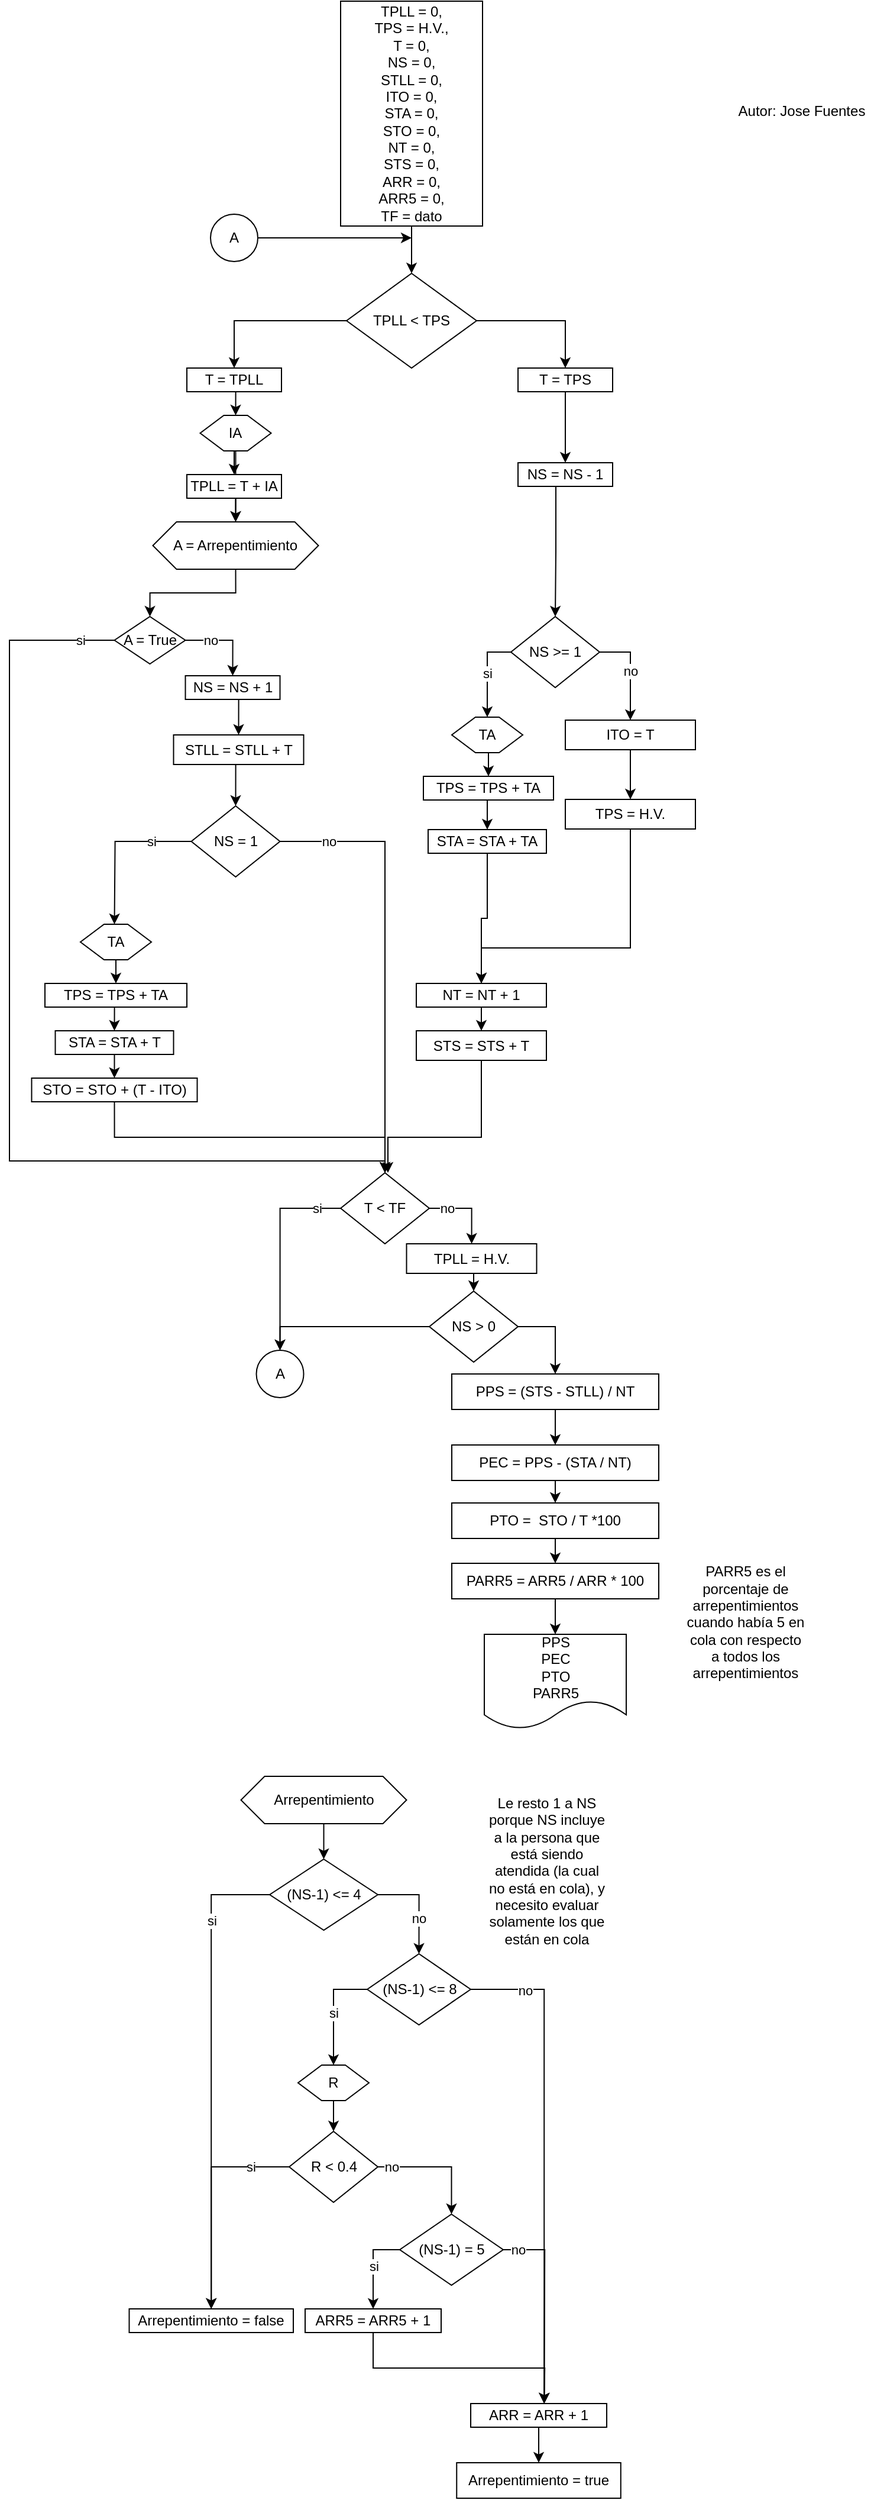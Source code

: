 <mxfile version="15.9.4" type="google"><diagram id="KjjXUdQQtuxZTNdw7Rff" name="Page-1"><mxGraphModel dx="1422" dy="1963" grid="1" gridSize="10" guides="1" tooltips="1" connect="1" arrows="1" fold="1" page="1" pageScale="1" pageWidth="827" pageHeight="1169" math="0" shadow="0"><root><mxCell id="0"/><mxCell id="1" parent="0"/><mxCell id="llTHKS9506BZBIEJDQ2D-16" style="edgeStyle=orthogonalEdgeStyle;rounded=0;orthogonalLoop=1;jettySize=auto;html=1;exitX=0.5;exitY=1;exitDx=0;exitDy=0;entryX=0.5;entryY=0;entryDx=0;entryDy=0;" parent="1" source="llTHKS9506BZBIEJDQ2D-1" target="llTHKS9506BZBIEJDQ2D-2" edge="1"><mxGeometry relative="1" as="geometry"/></mxCell><mxCell id="llTHKS9506BZBIEJDQ2D-1" value="&lt;div&gt;TPLL = 0,&lt;/div&gt;&lt;div&gt;TPS = H.V.,&lt;/div&gt;&lt;div&gt;T = 0,&lt;/div&gt;&lt;div&gt;NS = 0,&lt;/div&gt;&lt;div&gt;STLL = 0,&lt;/div&gt;&lt;div&gt;ITO = 0,&lt;/div&gt;&lt;div&gt;STA = 0,&lt;/div&gt;&lt;div&gt;STO = 0,&lt;/div&gt;&lt;div&gt;NT = 0,&lt;/div&gt;&lt;div&gt;STS = 0,&lt;/div&gt;&lt;div&gt;ARR = 0,&lt;/div&gt;&lt;div&gt;ARR5 = 0,&lt;/div&gt;&lt;div&gt;TF = dato&lt;/div&gt;" style="rounded=0;whiteSpace=wrap;html=1;" parent="1" vertex="1"><mxGeometry x="330" y="-20" width="120" height="190" as="geometry"/></mxCell><mxCell id="llTHKS9506BZBIEJDQ2D-17" style="edgeStyle=orthogonalEdgeStyle;rounded=0;orthogonalLoop=1;jettySize=auto;html=1;exitX=0;exitY=0.5;exitDx=0;exitDy=0;entryX=0.5;entryY=0;entryDx=0;entryDy=0;" parent="1" source="llTHKS9506BZBIEJDQ2D-2" target="llTHKS9506BZBIEJDQ2D-8" edge="1"><mxGeometry relative="1" as="geometry"/></mxCell><mxCell id="llTHKS9506BZBIEJDQ2D-29" style="edgeStyle=orthogonalEdgeStyle;rounded=0;orthogonalLoop=1;jettySize=auto;html=1;exitX=1;exitY=0.5;exitDx=0;exitDy=0;entryX=0.5;entryY=0;entryDx=0;entryDy=0;" parent="1" source="llTHKS9506BZBIEJDQ2D-2" target="llTHKS9506BZBIEJDQ2D-9" edge="1"><mxGeometry relative="1" as="geometry"/></mxCell><mxCell id="llTHKS9506BZBIEJDQ2D-2" value="TPLL &amp;lt; TPS" style="rhombus;whiteSpace=wrap;html=1;" parent="1" vertex="1"><mxGeometry x="335" y="210" width="110" height="80" as="geometry"/></mxCell><mxCell id="p_9N7UoRG4WsoQE6nf7j-8" style="edgeStyle=orthogonalEdgeStyle;rounded=0;orthogonalLoop=1;jettySize=auto;html=1;exitX=0.5;exitY=1;exitDx=0;exitDy=0;entryX=0.5;entryY=0;entryDx=0;entryDy=0;" parent="1" source="llTHKS9506BZBIEJDQ2D-5" target="p_9N7UoRG4WsoQE6nf7j-7" edge="1"><mxGeometry relative="1" as="geometry"/></mxCell><mxCell id="llTHKS9506BZBIEJDQ2D-5" value="A = Arrepentimiento" style="shape=hexagon;perimeter=hexagonPerimeter2;whiteSpace=wrap;html=1;fixedSize=1;" parent="1" vertex="1"><mxGeometry x="171.25" y="420" width="140" height="40" as="geometry"/></mxCell><mxCell id="llTHKS9506BZBIEJDQ2D-19" style="edgeStyle=orthogonalEdgeStyle;rounded=0;orthogonalLoop=1;jettySize=auto;html=1;exitX=0.5;exitY=1;exitDx=0;exitDy=0;entryX=0.5;entryY=0;entryDx=0;entryDy=0;" parent="1" source="llTHKS9506BZBIEJDQ2D-6" target="llTHKS9506BZBIEJDQ2D-11" edge="1"><mxGeometry relative="1" as="geometry"/></mxCell><mxCell id="wGoo2gETYuO_gwxTsxQn-8" value="" style="edgeStyle=orthogonalEdgeStyle;rounded=0;orthogonalLoop=1;jettySize=auto;html=1;" parent="1" source="llTHKS9506BZBIEJDQ2D-6" target="llTHKS9506BZBIEJDQ2D-5" edge="1"><mxGeometry relative="1" as="geometry"/></mxCell><mxCell id="llTHKS9506BZBIEJDQ2D-6" value="IA" style="shape=hexagon;perimeter=hexagonPerimeter2;whiteSpace=wrap;html=1;fixedSize=1;" parent="1" vertex="1"><mxGeometry x="211.25" y="330" width="60" height="30" as="geometry"/></mxCell><mxCell id="llTHKS9506BZBIEJDQ2D-18" style="edgeStyle=orthogonalEdgeStyle;rounded=0;orthogonalLoop=1;jettySize=auto;html=1;exitX=0.5;exitY=1;exitDx=0;exitDy=0;entryX=0.5;entryY=0;entryDx=0;entryDy=0;" parent="1" source="llTHKS9506BZBIEJDQ2D-8" target="llTHKS9506BZBIEJDQ2D-6" edge="1"><mxGeometry relative="1" as="geometry"/></mxCell><mxCell id="llTHKS9506BZBIEJDQ2D-8" value="T = TPLL" style="rounded=0;whiteSpace=wrap;html=1;" parent="1" vertex="1"><mxGeometry x="200" y="290" width="80" height="20" as="geometry"/></mxCell><mxCell id="Xte7hCSfX5nE63o1tOf_-13" style="edgeStyle=orthogonalEdgeStyle;rounded=0;orthogonalLoop=1;jettySize=auto;html=1;exitX=0.5;exitY=1;exitDx=0;exitDy=0;entryX=0.5;entryY=0;entryDx=0;entryDy=0;" parent="1" source="llTHKS9506BZBIEJDQ2D-9" target="Xte7hCSfX5nE63o1tOf_-7" edge="1"><mxGeometry relative="1" as="geometry"/></mxCell><mxCell id="llTHKS9506BZBIEJDQ2D-9" value="T = TPS" style="rounded=0;whiteSpace=wrap;html=1;" parent="1" vertex="1"><mxGeometry x="480" y="290" width="80" height="20" as="geometry"/></mxCell><mxCell id="llTHKS9506BZBIEJDQ2D-20" style="edgeStyle=orthogonalEdgeStyle;rounded=0;orthogonalLoop=1;jettySize=auto;html=1;exitX=0.5;exitY=1;exitDx=0;exitDy=0;entryX=0.5;entryY=0;entryDx=0;entryDy=0;" parent="1" source="llTHKS9506BZBIEJDQ2D-11" target="llTHKS9506BZBIEJDQ2D-5" edge="1"><mxGeometry relative="1" as="geometry"><mxPoint x="241.25" y="440" as="targetPoint"/></mxGeometry></mxCell><mxCell id="llTHKS9506BZBIEJDQ2D-11" value="TPLL = T + IA" style="rounded=0;whiteSpace=wrap;html=1;" parent="1" vertex="1"><mxGeometry x="200" y="380" width="80" height="20" as="geometry"/></mxCell><mxCell id="llTHKS9506BZBIEJDQ2D-24" value="si" style="edgeStyle=orthogonalEdgeStyle;rounded=0;orthogonalLoop=1;jettySize=auto;html=1;exitX=0;exitY=0.5;exitDx=0;exitDy=0;entryX=0.25;entryY=0;entryDx=0;entryDy=0;" parent="1" source="llTHKS9506BZBIEJDQ2D-12" edge="1"><mxGeometry x="-0.5" relative="1" as="geometry"><mxPoint x="138.75" y="760" as="targetPoint"/><mxPoint as="offset"/></mxGeometry></mxCell><mxCell id="llTHKS9506BZBIEJDQ2D-25" value="no" style="edgeStyle=orthogonalEdgeStyle;rounded=0;orthogonalLoop=1;jettySize=auto;html=1;exitX=1;exitY=0.5;exitDx=0;exitDy=0;entryX=0.5;entryY=0;entryDx=0;entryDy=0;" parent="1" source="llTHKS9506BZBIEJDQ2D-12" target="Xte7hCSfX5nE63o1tOf_-15" edge="1"><mxGeometry x="-0.776" relative="1" as="geometry"><mxPoint x="341.25" y="760" as="targetPoint"/><mxPoint as="offset"/></mxGeometry></mxCell><mxCell id="llTHKS9506BZBIEJDQ2D-12" value="NS = 1" style="rhombus;whiteSpace=wrap;html=1;" parent="1" vertex="1"><mxGeometry x="203.75" y="660" width="75" height="60" as="geometry"/></mxCell><mxCell id="Xte7hCSfX5nE63o1tOf_-38" style="edgeStyle=orthogonalEdgeStyle;rounded=0;orthogonalLoop=1;jettySize=auto;html=1;exitX=0.5;exitY=1;exitDx=0;exitDy=0;entryX=0.5;entryY=0;entryDx=0;entryDy=0;" parent="1" source="Xte7hCSfX5nE63o1tOf_-1" target="Xte7hCSfX5nE63o1tOf_-29" edge="1"><mxGeometry relative="1" as="geometry"><mxPoint x="237.7" y="566" as="targetPoint"/></mxGeometry></mxCell><mxCell id="Xte7hCSfX5nE63o1tOf_-1" value="NS = NS + 1" style="rounded=0;whiteSpace=wrap;html=1;" parent="1" vertex="1"><mxGeometry x="198.75" y="550" width="80" height="20" as="geometry"/></mxCell><mxCell id="Xte7hCSfX5nE63o1tOf_-6" style="edgeStyle=orthogonalEdgeStyle;rounded=0;orthogonalLoop=1;jettySize=auto;html=1;exitX=0.375;exitY=1;exitDx=0;exitDy=0;entryX=0.5;entryY=0;entryDx=0;entryDy=0;" parent="1" source="Xte7hCSfX5nE63o1tOf_-4" target="Xte7hCSfX5nE63o1tOf_-5" edge="1"><mxGeometry relative="1" as="geometry"/></mxCell><mxCell id="Xte7hCSfX5nE63o1tOf_-4" value="TA" style="shape=hexagon;perimeter=hexagonPerimeter2;whiteSpace=wrap;html=1;fixedSize=1;" parent="1" vertex="1"><mxGeometry x="110" y="760" width="60" height="30" as="geometry"/></mxCell><mxCell id="Xte7hCSfX5nE63o1tOf_-48" style="edgeStyle=orthogonalEdgeStyle;rounded=0;orthogonalLoop=1;jettySize=auto;html=1;exitX=0.5;exitY=1;exitDx=0;exitDy=0;entryX=0.5;entryY=0;entryDx=0;entryDy=0;" parent="1" source="Xte7hCSfX5nE63o1tOf_-5" target="Xte7hCSfX5nE63o1tOf_-45" edge="1"><mxGeometry relative="1" as="geometry"/></mxCell><mxCell id="Xte7hCSfX5nE63o1tOf_-5" value="TPS = TPS + TA" style="rounded=0;whiteSpace=wrap;html=1;" parent="1" vertex="1"><mxGeometry x="80" y="810" width="120" height="20" as="geometry"/></mxCell><mxCell id="p_9N7UoRG4WsoQE6nf7j-3" style="edgeStyle=orthogonalEdgeStyle;rounded=0;orthogonalLoop=1;jettySize=auto;html=1;exitX=0.5;exitY=1;exitDx=0;exitDy=0;entryX=0.5;entryY=0;entryDx=0;entryDy=0;" parent="1" source="Xte7hCSfX5nE63o1tOf_-7" target="Xte7hCSfX5nE63o1tOf_-8" edge="1"><mxGeometry relative="1" as="geometry"><Array as="points"><mxPoint x="512" y="390"/><mxPoint x="512" y="445"/></Array></mxGeometry></mxCell><mxCell id="Xte7hCSfX5nE63o1tOf_-7" value="NS = NS - 1" style="rounded=0;whiteSpace=wrap;html=1;" parent="1" vertex="1"><mxGeometry x="480" y="370" width="80" height="20" as="geometry"/></mxCell><mxCell id="Xte7hCSfX5nE63o1tOf_-12" value="si" style="edgeStyle=orthogonalEdgeStyle;rounded=0;orthogonalLoop=1;jettySize=auto;html=1;exitX=0;exitY=0.5;exitDx=0;exitDy=0;entryX=0.5;entryY=0;entryDx=0;entryDy=0;" parent="1" source="Xte7hCSfX5nE63o1tOf_-8" target="Xte7hCSfX5nE63o1tOf_-10" edge="1"><mxGeometry relative="1" as="geometry"/></mxCell><mxCell id="Xte7hCSfX5nE63o1tOf_-56" value="no" style="edgeStyle=orthogonalEdgeStyle;rounded=0;orthogonalLoop=1;jettySize=auto;html=1;exitX=1;exitY=0.5;exitDx=0;exitDy=0;" parent="1" source="Xte7hCSfX5nE63o1tOf_-8" target="Xte7hCSfX5nE63o1tOf_-55" edge="1"><mxGeometry relative="1" as="geometry"/></mxCell><mxCell id="Xte7hCSfX5nE63o1tOf_-8" value="NS &amp;gt;= 1" style="rhombus;whiteSpace=wrap;html=1;" parent="1" vertex="1"><mxGeometry x="474" y="500" width="75" height="60" as="geometry"/></mxCell><mxCell id="Xte7hCSfX5nE63o1tOf_-9" style="edgeStyle=orthogonalEdgeStyle;rounded=0;orthogonalLoop=1;jettySize=auto;html=1;exitX=0.375;exitY=1;exitDx=0;exitDy=0;entryX=0.5;entryY=0;entryDx=0;entryDy=0;" parent="1" source="Xte7hCSfX5nE63o1tOf_-10" target="Xte7hCSfX5nE63o1tOf_-11" edge="1"><mxGeometry relative="1" as="geometry"/></mxCell><mxCell id="Xte7hCSfX5nE63o1tOf_-10" value="TA" style="shape=hexagon;perimeter=hexagonPerimeter2;whiteSpace=wrap;html=1;fixedSize=1;" parent="1" vertex="1"><mxGeometry x="424" y="585" width="60" height="30" as="geometry"/></mxCell><mxCell id="Xte7hCSfX5nE63o1tOf_-51" style="edgeStyle=orthogonalEdgeStyle;rounded=0;orthogonalLoop=1;jettySize=auto;html=1;exitX=0.5;exitY=1;exitDx=0;exitDy=0;entryX=0.5;entryY=0;entryDx=0;entryDy=0;" parent="1" source="Xte7hCSfX5nE63o1tOf_-11" target="Xte7hCSfX5nE63o1tOf_-50" edge="1"><mxGeometry relative="1" as="geometry"/></mxCell><mxCell id="Xte7hCSfX5nE63o1tOf_-11" value="TPS = TPS + TA" style="rounded=0;whiteSpace=wrap;html=1;" parent="1" vertex="1"><mxGeometry x="400" y="635" width="110" height="20" as="geometry"/></mxCell><mxCell id="Xte7hCSfX5nE63o1tOf_-22" value="si" style="edgeStyle=orthogonalEdgeStyle;rounded=0;orthogonalLoop=1;jettySize=auto;html=1;exitX=0;exitY=0.5;exitDx=0;exitDy=0;" parent="1" source="Xte7hCSfX5nE63o1tOf_-15" target="Xte7hCSfX5nE63o1tOf_-21" edge="1"><mxGeometry x="-0.766" relative="1" as="geometry"><mxPoint as="offset"/></mxGeometry></mxCell><mxCell id="LgOKiplQF2iQAymvNKZ5-2" value="no" style="edgeStyle=orthogonalEdgeStyle;rounded=0;orthogonalLoop=1;jettySize=auto;html=1;exitX=1;exitY=0.5;exitDx=0;exitDy=0;" parent="1" source="Xte7hCSfX5nE63o1tOf_-15" target="wGoo2gETYuO_gwxTsxQn-9" edge="1"><mxGeometry x="-0.544" relative="1" as="geometry"><mxPoint as="offset"/></mxGeometry></mxCell><mxCell id="Xte7hCSfX5nE63o1tOf_-15" value="T &amp;lt; TF" style="rhombus;whiteSpace=wrap;html=1;" parent="1" vertex="1"><mxGeometry x="330" y="970" width="75" height="60" as="geometry"/></mxCell><mxCell id="Xte7hCSfX5nE63o1tOf_-20" style="edgeStyle=orthogonalEdgeStyle;rounded=0;orthogonalLoop=1;jettySize=auto;html=1;exitX=1;exitY=0.5;exitDx=0;exitDy=0;" parent="1" source="Xte7hCSfX5nE63o1tOf_-19" edge="1"><mxGeometry relative="1" as="geometry"><mxPoint x="390" y="180" as="targetPoint"/></mxGeometry></mxCell><mxCell id="Xte7hCSfX5nE63o1tOf_-19" value="A" style="ellipse;whiteSpace=wrap;html=1;aspect=fixed;" parent="1" vertex="1"><mxGeometry x="220" y="160" width="40" height="40" as="geometry"/></mxCell><mxCell id="Xte7hCSfX5nE63o1tOf_-21" value="A" style="ellipse;whiteSpace=wrap;html=1;aspect=fixed;" parent="1" vertex="1"><mxGeometry x="258.75" y="1120" width="40" height="40" as="geometry"/></mxCell><mxCell id="Xte7hCSfX5nE63o1tOf_-24" style="edgeStyle=orthogonalEdgeStyle;rounded=0;orthogonalLoop=1;jettySize=auto;html=1;exitX=0;exitY=0.5;exitDx=0;exitDy=0;entryX=0.5;entryY=0;entryDx=0;entryDy=0;" parent="1" source="Xte7hCSfX5nE63o1tOf_-23" target="Xte7hCSfX5nE63o1tOf_-21" edge="1"><mxGeometry relative="1" as="geometry"/></mxCell><mxCell id="Xte7hCSfX5nE63o1tOf_-64" style="edgeStyle=orthogonalEdgeStyle;rounded=0;orthogonalLoop=1;jettySize=auto;html=1;exitX=1;exitY=0.5;exitDx=0;exitDy=0;entryX=0.5;entryY=0;entryDx=0;entryDy=0;" parent="1" source="Xte7hCSfX5nE63o1tOf_-23" target="Xte7hCSfX5nE63o1tOf_-44" edge="1"><mxGeometry relative="1" as="geometry"/></mxCell><mxCell id="Xte7hCSfX5nE63o1tOf_-23" value="NS &amp;gt; 0" style="rhombus;whiteSpace=wrap;html=1;" parent="1" vertex="1"><mxGeometry x="405" y="1070" width="75" height="60" as="geometry"/></mxCell><mxCell id="Xte7hCSfX5nE63o1tOf_-28" value="PPS&lt;br&gt;PEC&lt;br&gt;PTO&lt;br&gt;PARR5" style="shape=document;whiteSpace=wrap;html=1;boundedLbl=1;" parent="1" vertex="1"><mxGeometry x="451.5" y="1360" width="120" height="80" as="geometry"/></mxCell><mxCell id="Xte7hCSfX5nE63o1tOf_-32" style="edgeStyle=orthogonalEdgeStyle;rounded=0;orthogonalLoop=1;jettySize=auto;html=1;exitX=0.5;exitY=1;exitDx=0;exitDy=0;entryX=0.5;entryY=0;entryDx=0;entryDy=0;" parent="1" source="Xte7hCSfX5nE63o1tOf_-29" target="llTHKS9506BZBIEJDQ2D-12" edge="1"><mxGeometry relative="1" as="geometry"/></mxCell><mxCell id="Xte7hCSfX5nE63o1tOf_-29" value="STLL = STLL + T" style="rounded=0;whiteSpace=wrap;html=1;" parent="1" vertex="1"><mxGeometry x="188.75" y="600" width="110" height="25" as="geometry"/></mxCell><mxCell id="p_9N7UoRG4WsoQE6nf7j-16" style="edgeStyle=orthogonalEdgeStyle;rounded=0;orthogonalLoop=1;jettySize=auto;html=1;" parent="1" source="Xte7hCSfX5nE63o1tOf_-30" edge="1"><mxGeometry relative="1" as="geometry"><mxPoint x="370" y="970" as="targetPoint"/><Array as="points"><mxPoint x="449" y="940"/><mxPoint x="370" y="940"/></Array></mxGeometry></mxCell><mxCell id="Xte7hCSfX5nE63o1tOf_-30" value="STS = STS + T" style="rounded=0;whiteSpace=wrap;html=1;" parent="1" vertex="1"><mxGeometry x="394" y="850" width="110" height="25" as="geometry"/></mxCell><mxCell id="Xte7hCSfX5nE63o1tOf_-65" style="edgeStyle=orthogonalEdgeStyle;rounded=0;orthogonalLoop=1;jettySize=auto;html=1;exitX=0.5;exitY=1;exitDx=0;exitDy=0;entryX=0.5;entryY=0;entryDx=0;entryDy=0;" parent="1" source="Xte7hCSfX5nE63o1tOf_-44" target="Xte7hCSfX5nE63o1tOf_-54" edge="1"><mxGeometry relative="1" as="geometry"/></mxCell><mxCell id="Xte7hCSfX5nE63o1tOf_-44" value="PPS = (STS - STLL) / NT" style="rounded=0;whiteSpace=wrap;html=1;" parent="1" vertex="1"><mxGeometry x="424" y="1140" width="175" height="30" as="geometry"/></mxCell><mxCell id="Xte7hCSfX5nE63o1tOf_-59" style="edgeStyle=orthogonalEdgeStyle;rounded=0;orthogonalLoop=1;jettySize=auto;html=1;exitX=0.5;exitY=1;exitDx=0;exitDy=0;entryX=0.5;entryY=0;entryDx=0;entryDy=0;" parent="1" source="Xte7hCSfX5nE63o1tOf_-45" target="Xte7hCSfX5nE63o1tOf_-58" edge="1"><mxGeometry relative="1" as="geometry"/></mxCell><mxCell id="Xte7hCSfX5nE63o1tOf_-45" value="STA = STA + T" style="rounded=0;whiteSpace=wrap;html=1;" parent="1" vertex="1"><mxGeometry x="88.75" y="850" width="100" height="20" as="geometry"/></mxCell><mxCell id="p_9N7UoRG4WsoQE6nf7j-5" style="edgeStyle=orthogonalEdgeStyle;rounded=0;orthogonalLoop=1;jettySize=auto;html=1;exitX=0.5;exitY=1;exitDx=0;exitDy=0;entryX=0.5;entryY=0;entryDx=0;entryDy=0;" parent="1" source="Xte7hCSfX5nE63o1tOf_-49" target="p_9N7UoRG4WsoQE6nf7j-4" edge="1"><mxGeometry relative="1" as="geometry"/></mxCell><mxCell id="Xte7hCSfX5nE63o1tOf_-49" value="PTO =&amp;nbsp; STO / T *100" style="rounded=0;whiteSpace=wrap;html=1;" parent="1" vertex="1"><mxGeometry x="424" y="1249" width="175" height="30" as="geometry"/></mxCell><mxCell id="Xte7hCSfX5nE63o1tOf_-62" style="edgeStyle=orthogonalEdgeStyle;rounded=0;orthogonalLoop=1;jettySize=auto;html=1;exitX=0.5;exitY=1;exitDx=0;exitDy=0;entryX=0.5;entryY=0;entryDx=0;entryDy=0;" parent="1" source="Xte7hCSfX5nE63o1tOf_-50" target="p_9N7UoRG4WsoQE6nf7j-2" edge="1"><mxGeometry relative="1" as="geometry"><mxPoint x="450" y="720" as="targetPoint"/></mxGeometry></mxCell><mxCell id="Xte7hCSfX5nE63o1tOf_-50" value="STA = STA + TA" style="rounded=0;whiteSpace=wrap;html=1;" parent="1" vertex="1"><mxGeometry x="404" y="680" width="100" height="20" as="geometry"/></mxCell><mxCell id="Xte7hCSfX5nE63o1tOf_-66" style="edgeStyle=orthogonalEdgeStyle;rounded=0;orthogonalLoop=1;jettySize=auto;html=1;exitX=0.5;exitY=1;exitDx=0;exitDy=0;entryX=0.5;entryY=0;entryDx=0;entryDy=0;" parent="1" source="Xte7hCSfX5nE63o1tOf_-54" target="Xte7hCSfX5nE63o1tOf_-49" edge="1"><mxGeometry relative="1" as="geometry"/></mxCell><mxCell id="Xte7hCSfX5nE63o1tOf_-54" value="PEC = PPS - (STA / NT)" style="rounded=0;whiteSpace=wrap;html=1;" parent="1" vertex="1"><mxGeometry x="424" y="1200" width="175" height="30" as="geometry"/></mxCell><mxCell id="p_9N7UoRG4WsoQE6nf7j-14" style="edgeStyle=orthogonalEdgeStyle;rounded=0;orthogonalLoop=1;jettySize=auto;html=1;exitX=0.5;exitY=1;exitDx=0;exitDy=0;" parent="1" source="Xte7hCSfX5nE63o1tOf_-55" target="p_9N7UoRG4WsoQE6nf7j-1" edge="1"><mxGeometry relative="1" as="geometry"/></mxCell><mxCell id="Xte7hCSfX5nE63o1tOf_-55" value="ITO = T" style="rounded=0;whiteSpace=wrap;html=1;" parent="1" vertex="1"><mxGeometry x="520" y="587.5" width="110" height="25" as="geometry"/></mxCell><mxCell id="Xte7hCSfX5nE63o1tOf_-60" style="edgeStyle=orthogonalEdgeStyle;rounded=0;orthogonalLoop=1;jettySize=auto;html=1;exitX=0.5;exitY=1;exitDx=0;exitDy=0;entryX=0.5;entryY=0;entryDx=0;entryDy=0;" parent="1" source="Xte7hCSfX5nE63o1tOf_-58" target="Xte7hCSfX5nE63o1tOf_-15" edge="1"><mxGeometry relative="1" as="geometry"/></mxCell><mxCell id="Xte7hCSfX5nE63o1tOf_-58" value="STO = STO + (T - ITO)" style="rounded=0;whiteSpace=wrap;html=1;fillColor=#FFFFFF;" parent="1" vertex="1"><mxGeometry x="68.75" y="890" width="140" height="20" as="geometry"/></mxCell><mxCell id="p_9N7UoRG4WsoQE6nf7j-15" style="edgeStyle=orthogonalEdgeStyle;rounded=0;orthogonalLoop=1;jettySize=auto;html=1;exitX=0.5;exitY=1;exitDx=0;exitDy=0;entryX=0.5;entryY=0;entryDx=0;entryDy=0;" parent="1" source="p_9N7UoRG4WsoQE6nf7j-1" target="p_9N7UoRG4WsoQE6nf7j-2" edge="1"><mxGeometry relative="1" as="geometry"><Array as="points"><mxPoint x="575" y="780"/><mxPoint x="449" y="780"/></Array></mxGeometry></mxCell><mxCell id="p_9N7UoRG4WsoQE6nf7j-1" value="TPS = H.V." style="rounded=0;whiteSpace=wrap;html=1;" parent="1" vertex="1"><mxGeometry x="520" y="654.5" width="110" height="25" as="geometry"/></mxCell><mxCell id="p_9N7UoRG4WsoQE6nf7j-13" style="edgeStyle=orthogonalEdgeStyle;rounded=0;orthogonalLoop=1;jettySize=auto;html=1;exitX=0.5;exitY=1;exitDx=0;exitDy=0;entryX=0.5;entryY=0;entryDx=0;entryDy=0;" parent="1" source="p_9N7UoRG4WsoQE6nf7j-2" target="Xte7hCSfX5nE63o1tOf_-30" edge="1"><mxGeometry relative="1" as="geometry"/></mxCell><mxCell id="p_9N7UoRG4WsoQE6nf7j-2" value="NT = NT + 1" style="rounded=0;whiteSpace=wrap;html=1;" parent="1" vertex="1"><mxGeometry x="394" y="810" width="110" height="20" as="geometry"/></mxCell><mxCell id="p_9N7UoRG4WsoQE6nf7j-6" style="edgeStyle=orthogonalEdgeStyle;rounded=0;orthogonalLoop=1;jettySize=auto;html=1;exitX=0.5;exitY=1;exitDx=0;exitDy=0;entryX=0.5;entryY=0;entryDx=0;entryDy=0;" parent="1" source="p_9N7UoRG4WsoQE6nf7j-4" target="Xte7hCSfX5nE63o1tOf_-28" edge="1"><mxGeometry relative="1" as="geometry"/></mxCell><mxCell id="p_9N7UoRG4WsoQE6nf7j-4" value="PARR5 = ARR5 / ARR * 100" style="rounded=0;whiteSpace=wrap;html=1;" parent="1" vertex="1"><mxGeometry x="424" y="1300" width="175" height="30" as="geometry"/></mxCell><mxCell id="p_9N7UoRG4WsoQE6nf7j-9" value="no" style="edgeStyle=orthogonalEdgeStyle;rounded=0;orthogonalLoop=1;jettySize=auto;html=1;exitX=1;exitY=0.5;exitDx=0;exitDy=0;entryX=0.5;entryY=0;entryDx=0;entryDy=0;" parent="1" source="p_9N7UoRG4WsoQE6nf7j-7" target="Xte7hCSfX5nE63o1tOf_-1" edge="1"><mxGeometry x="-0.393" relative="1" as="geometry"><mxPoint as="offset"/></mxGeometry></mxCell><mxCell id="p_9N7UoRG4WsoQE6nf7j-10" value="si" style="edgeStyle=orthogonalEdgeStyle;rounded=0;orthogonalLoop=1;jettySize=auto;html=1;exitX=0;exitY=0.5;exitDx=0;exitDy=0;entryX=0.5;entryY=0;entryDx=0;entryDy=0;" parent="1" source="p_9N7UoRG4WsoQE6nf7j-7" target="Xte7hCSfX5nE63o1tOf_-15" edge="1"><mxGeometry x="-0.933" relative="1" as="geometry"><Array as="points"><mxPoint x="50" y="520"/><mxPoint x="50" y="960"/><mxPoint x="368" y="960"/></Array><mxPoint as="offset"/></mxGeometry></mxCell><mxCell id="p_9N7UoRG4WsoQE6nf7j-7" value="A = True" style="rhombus;whiteSpace=wrap;html=1;" parent="1" vertex="1"><mxGeometry x="138.75" y="500" width="60" height="40" as="geometry"/></mxCell><mxCell id="p_9N7UoRG4WsoQE6nf7j-28" style="edgeStyle=orthogonalEdgeStyle;rounded=0;orthogonalLoop=1;jettySize=auto;html=1;exitX=0.5;exitY=1;exitDx=0;exitDy=0;entryX=0.5;entryY=0;entryDx=0;entryDy=0;" parent="1" source="p_9N7UoRG4WsoQE6nf7j-19" target="p_9N7UoRG4WsoQE6nf7j-21" edge="1"><mxGeometry relative="1" as="geometry"/></mxCell><mxCell id="p_9N7UoRG4WsoQE6nf7j-19" value="Arrepentimiento" style="shape=hexagon;perimeter=hexagonPerimeter2;whiteSpace=wrap;html=1;fixedSize=1;" parent="1" vertex="1"><mxGeometry x="245.75" y="1480" width="140" height="40" as="geometry"/></mxCell><mxCell id="p_9N7UoRG4WsoQE6nf7j-29" style="edgeStyle=orthogonalEdgeStyle;rounded=0;orthogonalLoop=1;jettySize=auto;html=1;exitX=0.5;exitY=1;exitDx=0;exitDy=0;entryX=0.5;entryY=0;entryDx=0;entryDy=0;" parent="1" source="p_9N7UoRG4WsoQE6nf7j-20" target="p_9N7UoRG4WsoQE6nf7j-27" edge="1"><mxGeometry relative="1" as="geometry"/></mxCell><mxCell id="p_9N7UoRG4WsoQE6nf7j-20" value="R" style="shape=hexagon;perimeter=hexagonPerimeter2;whiteSpace=wrap;html=1;fixedSize=1;" parent="1" vertex="1"><mxGeometry x="294" y="1724" width="60" height="30" as="geometry"/></mxCell><mxCell id="p_9N7UoRG4WsoQE6nf7j-24" value="no" style="edgeStyle=orthogonalEdgeStyle;rounded=0;orthogonalLoop=1;jettySize=auto;html=1;exitX=1;exitY=0.5;exitDx=0;exitDy=0;entryX=0.5;entryY=0;entryDx=0;entryDy=0;" parent="1" source="p_9N7UoRG4WsoQE6nf7j-21" target="p_9N7UoRG4WsoQE6nf7j-23" edge="1"><mxGeometry x="0.293" relative="1" as="geometry"><mxPoint as="offset"/></mxGeometry></mxCell><mxCell id="p_9N7UoRG4WsoQE6nf7j-33" value="si" style="edgeStyle=orthogonalEdgeStyle;rounded=0;orthogonalLoop=1;jettySize=auto;html=1;exitX=0;exitY=0.5;exitDx=0;exitDy=0;entryX=0.5;entryY=0;entryDx=0;entryDy=0;" parent="1" source="p_9N7UoRG4WsoQE6nf7j-21" target="p_9N7UoRG4WsoQE6nf7j-32" edge="1"><mxGeometry x="-0.643" relative="1" as="geometry"><mxPoint x="243.745" y="1630" as="targetPoint"/><mxPoint as="offset"/></mxGeometry></mxCell><mxCell id="p_9N7UoRG4WsoQE6nf7j-21" value="(NS-1) &amp;lt;= 4" style="rhombus;whiteSpace=wrap;html=1;" parent="1" vertex="1"><mxGeometry x="270" y="1550" width="91.5" height="60" as="geometry"/></mxCell><mxCell id="p_9N7UoRG4WsoQE6nf7j-26" value="si" style="edgeStyle=orthogonalEdgeStyle;rounded=0;orthogonalLoop=1;jettySize=auto;html=1;exitX=0;exitY=0.5;exitDx=0;exitDy=0;entryX=0.5;entryY=0;entryDx=0;entryDy=0;" parent="1" source="p_9N7UoRG4WsoQE6nf7j-23" target="p_9N7UoRG4WsoQE6nf7j-20" edge="1"><mxGeometry x="0.049" relative="1" as="geometry"><mxPoint as="offset"/></mxGeometry></mxCell><mxCell id="p_9N7UoRG4WsoQE6nf7j-34" value="no" style="edgeStyle=orthogonalEdgeStyle;rounded=0;orthogonalLoop=1;jettySize=auto;html=1;exitX=1;exitY=0.5;exitDx=0;exitDy=0;entryX=0.5;entryY=0;entryDx=0;entryDy=0;" parent="1" source="p_9N7UoRG4WsoQE6nf7j-23" edge="1"><mxGeometry x="-0.779" y="-1" relative="1" as="geometry"><mxPoint x="502.125" y="2010" as="targetPoint"/><Array as="points"><mxPoint x="502" y="1660"/></Array><mxPoint as="offset"/></mxGeometry></mxCell><mxCell id="p_9N7UoRG4WsoQE6nf7j-23" value="(NS-1) &amp;lt;= 8" style="rhombus;whiteSpace=wrap;html=1;" parent="1" vertex="1"><mxGeometry x="352.5" y="1630" width="87.5" height="60" as="geometry"/></mxCell><mxCell id="p_9N7UoRG4WsoQE6nf7j-35" value="no" style="edgeStyle=orthogonalEdgeStyle;rounded=0;orthogonalLoop=1;jettySize=auto;html=1;exitX=1;exitY=0.5;exitDx=0;exitDy=0;" parent="1" source="p_9N7UoRG4WsoQE6nf7j-27" target="p_9N7UoRG4WsoQE6nf7j-40" edge="1"><mxGeometry x="-0.78" relative="1" as="geometry"><mxPoint x="450" y="1890.0" as="targetPoint"/><mxPoint as="offset"/></mxGeometry></mxCell><mxCell id="p_9N7UoRG4WsoQE6nf7j-36" value="si" style="edgeStyle=orthogonalEdgeStyle;rounded=0;orthogonalLoop=1;jettySize=auto;html=1;exitX=0;exitY=0.5;exitDx=0;exitDy=0;entryX=0.5;entryY=0;entryDx=0;entryDy=0;" parent="1" source="p_9N7UoRG4WsoQE6nf7j-27" target="p_9N7UoRG4WsoQE6nf7j-32" edge="1"><mxGeometry x="-0.644" relative="1" as="geometry"><Array as="points"><mxPoint x="221" y="1810"/></Array><mxPoint as="offset"/></mxGeometry></mxCell><mxCell id="p_9N7UoRG4WsoQE6nf7j-27" value="R &amp;lt; 0.4" style="rhombus;whiteSpace=wrap;html=1;" parent="1" vertex="1"><mxGeometry x="286.5" y="1780" width="75" height="60" as="geometry"/></mxCell><mxCell id="p_9N7UoRG4WsoQE6nf7j-32" value="Arrepentimiento&amp;nbsp;= false" style="rounded=0;whiteSpace=wrap;html=1;" parent="1" vertex="1"><mxGeometry x="151.25" y="1930" width="138.75" height="20" as="geometry"/></mxCell><mxCell id="p_9N7UoRG4WsoQE6nf7j-37" value="Autor: Jose Fuentes" style="text;html=1;strokeColor=none;fillColor=none;align=center;verticalAlign=middle;whiteSpace=wrap;rounded=0;" parent="1" vertex="1"><mxGeometry x="660" y="30" width="120" height="85" as="geometry"/></mxCell><mxCell id="p_9N7UoRG4WsoQE6nf7j-38" value="Le resto 1 a NS porque NS incluye a la persona que está siendo atendida (la cual no está en cola), y necesito evaluar solamente los que están en cola" style="text;html=1;strokeColor=none;fillColor=none;align=center;verticalAlign=middle;whiteSpace=wrap;rounded=0;" parent="1" vertex="1"><mxGeometry x="451.5" y="1500" width="105" height="120" as="geometry"/></mxCell><mxCell id="p_9N7UoRG4WsoQE6nf7j-43" value="si" style="edgeStyle=orthogonalEdgeStyle;rounded=0;orthogonalLoop=1;jettySize=auto;html=1;exitX=0;exitY=0.5;exitDx=0;exitDy=0;" parent="1" source="p_9N7UoRG4WsoQE6nf7j-40" target="p_9N7UoRG4WsoQE6nf7j-41" edge="1"><mxGeometry relative="1" as="geometry"/></mxCell><mxCell id="p_9N7UoRG4WsoQE6nf7j-44" value="no" style="edgeStyle=orthogonalEdgeStyle;rounded=0;orthogonalLoop=1;jettySize=auto;html=1;exitX=1;exitY=0.5;exitDx=0;exitDy=0;entryX=0.5;entryY=0;entryDx=0;entryDy=0;" parent="1" source="p_9N7UoRG4WsoQE6nf7j-40" edge="1"><mxGeometry x="-0.848" relative="1" as="geometry"><mxPoint x="502.125" y="2010" as="targetPoint"/><mxPoint as="offset"/></mxGeometry></mxCell><mxCell id="p_9N7UoRG4WsoQE6nf7j-40" value="(NS-1) = 5" style="rhombus;whiteSpace=wrap;html=1;" parent="1" vertex="1"><mxGeometry x="380" y="1850" width="87.5" height="60" as="geometry"/></mxCell><mxCell id="p_9N7UoRG4WsoQE6nf7j-45" style="edgeStyle=orthogonalEdgeStyle;rounded=0;orthogonalLoop=1;jettySize=auto;html=1;exitX=0.5;exitY=1;exitDx=0;exitDy=0;entryX=0.5;entryY=0;entryDx=0;entryDy=0;" parent="1" source="p_9N7UoRG4WsoQE6nf7j-41" edge="1"><mxGeometry relative="1" as="geometry"><mxPoint x="502.125" y="2010" as="targetPoint"/></mxGeometry></mxCell><mxCell id="p_9N7UoRG4WsoQE6nf7j-41" value="ARR5 = ARR5 + 1" style="rounded=0;whiteSpace=wrap;html=1;" parent="1" vertex="1"><mxGeometry x="300" y="1930" width="115" height="20" as="geometry"/></mxCell><mxCell id="p_9N7UoRG4WsoQE6nf7j-46" value="Arrepentimiento&amp;nbsp;= true" style="rounded=0;whiteSpace=wrap;html=1;" parent="1" vertex="1"><mxGeometry x="428.13" y="2060" width="138.75" height="30" as="geometry"/></mxCell><mxCell id="p_9N7UoRG4WsoQE6nf7j-48" style="edgeStyle=orthogonalEdgeStyle;rounded=0;orthogonalLoop=1;jettySize=auto;html=1;exitX=0.5;exitY=1;exitDx=0;exitDy=0;" parent="1" source="p_9N7UoRG4WsoQE6nf7j-47" target="p_9N7UoRG4WsoQE6nf7j-46" edge="1"><mxGeometry relative="1" as="geometry"/></mxCell><mxCell id="p_9N7UoRG4WsoQE6nf7j-47" value="ARR = ARR + 1" style="rounded=0;whiteSpace=wrap;html=1;" parent="1" vertex="1"><mxGeometry x="440" y="2010" width="115" height="20" as="geometry"/></mxCell><mxCell id="p_9N7UoRG4WsoQE6nf7j-49" value="PARR5 es el porcentaje de arrepentimientos cuando había 5 en cola con respecto a todos los arrepentimientos" style="text;html=1;strokeColor=none;fillColor=none;align=center;verticalAlign=middle;whiteSpace=wrap;rounded=0;" parent="1" vertex="1"><mxGeometry x="620" y="1290" width="105" height="120" as="geometry"/></mxCell><mxCell id="LgOKiplQF2iQAymvNKZ5-3" style="edgeStyle=orthogonalEdgeStyle;rounded=0;orthogonalLoop=1;jettySize=auto;html=1;exitX=0.5;exitY=1;exitDx=0;exitDy=0;entryX=0.5;entryY=0;entryDx=0;entryDy=0;" parent="1" source="wGoo2gETYuO_gwxTsxQn-9" target="Xte7hCSfX5nE63o1tOf_-23" edge="1"><mxGeometry relative="1" as="geometry"/></mxCell><mxCell id="wGoo2gETYuO_gwxTsxQn-9" value="TPLL = H.V." style="rounded=0;whiteSpace=wrap;html=1;" parent="1" vertex="1"><mxGeometry x="385.75" y="1030" width="110" height="25" as="geometry"/></mxCell></root></mxGraphModel></diagram></mxfile>